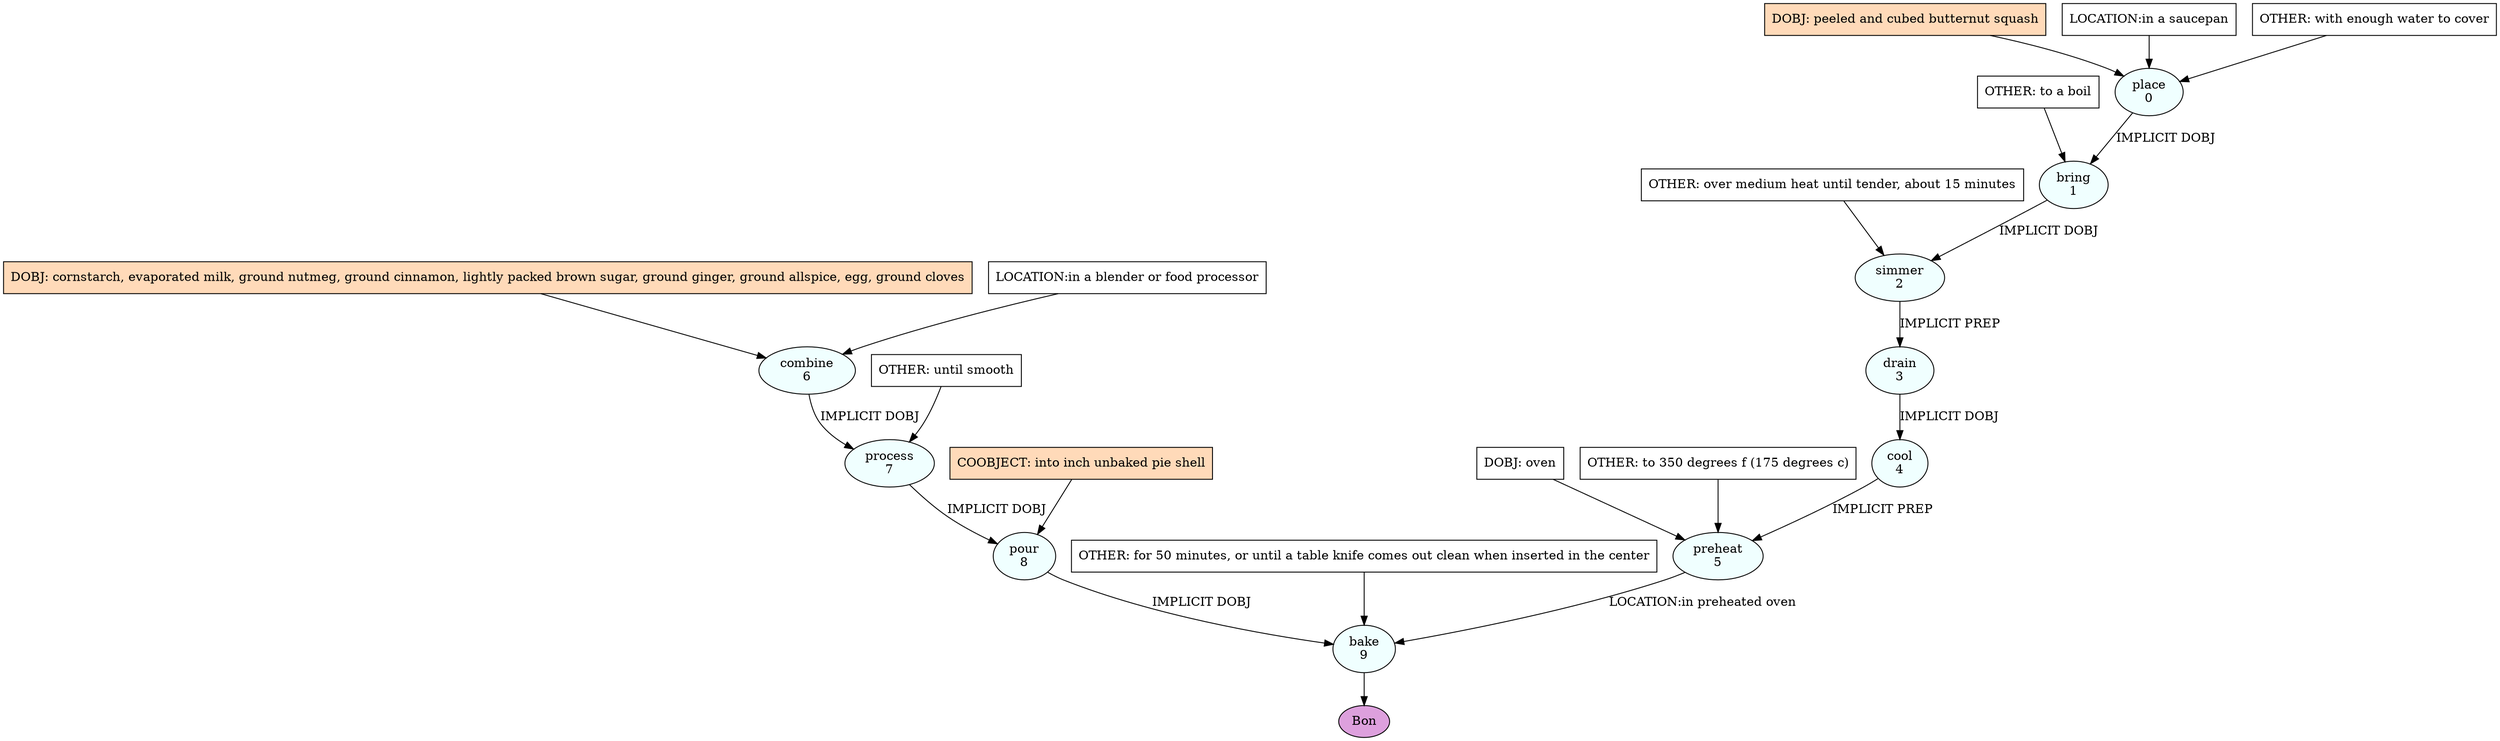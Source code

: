 digraph recipe {
E0[label="place
0", shape=oval, style=filled, fillcolor=azure]
E1[label="bring
1", shape=oval, style=filled, fillcolor=azure]
E2[label="simmer
2", shape=oval, style=filled, fillcolor=azure]
E3[label="drain
3", shape=oval, style=filled, fillcolor=azure]
E4[label="cool
4", shape=oval, style=filled, fillcolor=azure]
E5[label="preheat
5", shape=oval, style=filled, fillcolor=azure]
E6[label="combine
6", shape=oval, style=filled, fillcolor=azure]
E7[label="process
7", shape=oval, style=filled, fillcolor=azure]
E8[label="pour
8", shape=oval, style=filled, fillcolor=azure]
E9[label="bake
9", shape=oval, style=filled, fillcolor=azure]
D0[label="DOBJ: peeled and cubed butternut squash", shape=box, style=filled, fillcolor=peachpuff]
D0 -> E0
P0_0[label="LOCATION:in a saucepan", shape=box, style=filled, fillcolor=white]
P0_0 -> E0
O0_0[label="OTHER: with enough water to cover", shape=box, style=filled, fillcolor=white]
O0_0 -> E0
D6[label="DOBJ: cornstarch, evaporated milk, ground nutmeg, ground cinnamon, lightly packed brown sugar, ground ginger, ground allspice, egg, ground cloves", shape=box, style=filled, fillcolor=peachpuff]
D6 -> E6
P6_0[label="LOCATION:in a blender or food processor", shape=box, style=filled, fillcolor=white]
P6_0 -> E6
E0 -> E1 [label="IMPLICIT DOBJ"]
O1_0_0[label="OTHER: to a boil", shape=box, style=filled, fillcolor=white]
O1_0_0 -> E1
E1 -> E2 [label="IMPLICIT DOBJ"]
O2_0_0[label="OTHER: over medium heat until tender, about 15 minutes", shape=box, style=filled, fillcolor=white]
O2_0_0 -> E2
E2 -> E3 [label="IMPLICIT PREP"]
E3 -> E4 [label="IMPLICIT DOBJ"]
D5_0[label="DOBJ: oven", shape=box, style=filled, fillcolor=white]
D5_0 -> E5
E4 -> E5 [label="IMPLICIT PREP"]
O5_0_0[label="OTHER: to 350 degrees f (175 degrees c)", shape=box, style=filled, fillcolor=white]
O5_0_0 -> E5
E6 -> E7 [label="IMPLICIT DOBJ"]
O7_0_0[label="OTHER: until smooth", shape=box, style=filled, fillcolor=white]
O7_0_0 -> E7
E7 -> E8 [label="IMPLICIT DOBJ"]
P8_0_ing[label="COOBJECT: into inch unbaked pie shell", shape=box, style=filled, fillcolor=peachpuff]
P8_0_ing -> E8
E8 -> E9 [label="IMPLICIT DOBJ"]
E5 -> E9 [label="LOCATION:in preheated oven"]
O9_0_0[label="OTHER: for 50 minutes, or until a table knife comes out clean when inserted in the center", shape=box, style=filled, fillcolor=white]
O9_0_0 -> E9
EOR[label="Bon", shape=oval, style=filled, fillcolor=plum]
E9 -> EOR
}

